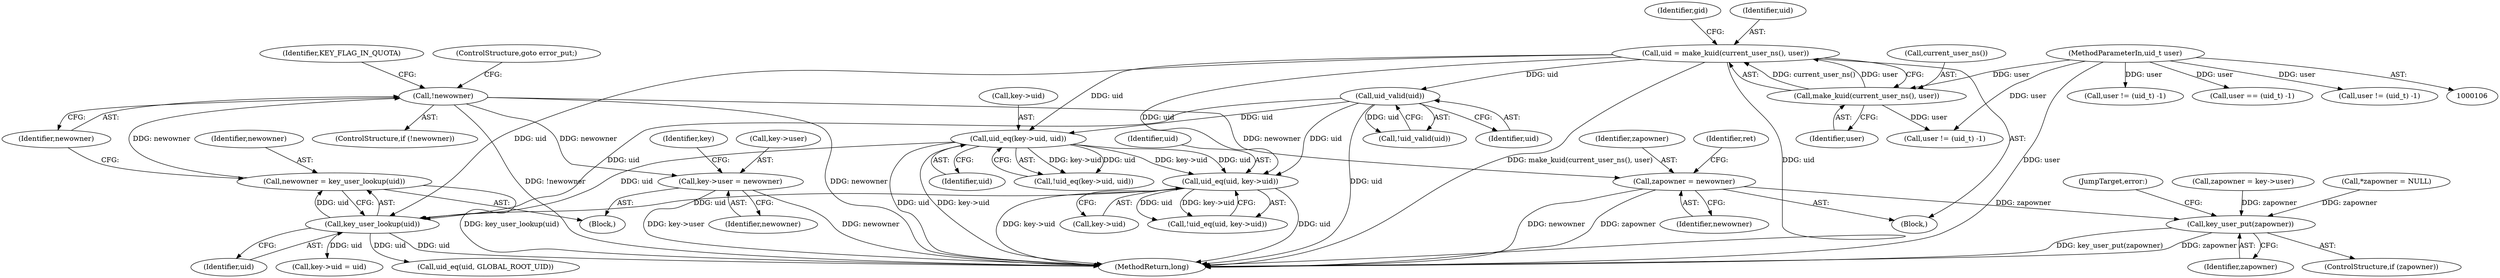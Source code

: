 digraph "0_linux_363b02dab09b3226f3bd1420dad9c72b79a42a76_8@pointer" {
"1000270" [label="(Call,!newowner)"];
"1000265" [label="(Call,newowner = key_user_lookup(uid))"];
"1000267" [label="(Call,key_user_lookup(uid))"];
"1000221" [label="(Call,uid_eq(key->uid, uid))"];
"1000121" [label="(Call,uid = make_kuid(current_user_ns(), user))"];
"1000123" [label="(Call,make_kuid(current_user_ns(), user))"];
"1000108" [label="(MethodParameterIn,uid_t user)"];
"1000144" [label="(Call,uid_valid(uid))"];
"1000255" [label="(Call,uid_eq(uid, key->uid))"];
"1000417" [label="(Call,key->user = newowner)"];
"1000463" [label="(Call,zapowner = newowner)"];
"1000452" [label="(Call,key_user_put(zapowner))"];
"1000268" [label="(Identifier,uid)"];
"1000454" [label="(JumpTarget,error:)"];
"1000269" [label="(ControlStructure,if (!newowner))"];
"1000272" [label="(ControlStructure,goto error_put;)"];
"1000422" [label="(Call,key->uid = uid)"];
"1000225" [label="(Identifier,uid)"];
"1000265" [label="(Call,newowner = key_user_lookup(uid))"];
"1000424" [label="(Identifier,key)"];
"1000257" [label="(Call,key->uid)"];
"1000127" [label="(Identifier,gid)"];
"1000122" [label="(Identifier,uid)"];
"1000271" [label="(Identifier,newowner)"];
"1000108" [label="(MethodParameterIn,uid_t user)"];
"1000465" [label="(Identifier,newowner)"];
"1000266" [label="(Identifier,newowner)"];
"1000214" [label="(Call,user != (uid_t) -1)"];
"1000256" [label="(Identifier,uid)"];
"1000125" [label="(Identifier,user)"];
"1000450" [label="(ControlStructure,if (zapowner))"];
"1000143" [label="(Call,!uid_valid(uid))"];
"1000275" [label="(Identifier,KEY_FLAG_IN_QUOTA)"];
"1000418" [label="(Call,key->user)"];
"1000254" [label="(Call,!uid_eq(uid, key->uid))"];
"1000464" [label="(Identifier,zapowner)"];
"1000471" [label="(MethodReturn,long)"];
"1000412" [label="(Call,zapowner = key->user)"];
"1000417" [label="(Call,key->user = newowner)"];
"1000121" [label="(Call,uid = make_kuid(current_user_ns(), user))"];
"1000110" [label="(Block,)"];
"1000270" [label="(Call,!newowner)"];
"1000260" [label="(Block,)"];
"1000164" [label="(Call,user == (uid_t) -1)"];
"1000222" [label="(Call,key->uid)"];
"1000113" [label="(Call,*zapowner = NULL)"];
"1000467" [label="(Identifier,ret)"];
"1000220" [label="(Call,!uid_eq(key->uid, uid))"];
"1000463" [label="(Call,zapowner = newowner)"];
"1000145" [label="(Identifier,uid)"];
"1000452" [label="(Call,key_user_put(zapowner))"];
"1000453" [label="(Identifier,zapowner)"];
"1000285" [label="(Call,uid_eq(uid, GLOBAL_ROOT_UID))"];
"1000221" [label="(Call,uid_eq(key->uid, uid))"];
"1000267" [label="(Call,key_user_lookup(uid))"];
"1000144" [label="(Call,uid_valid(uid))"];
"1000137" [label="(Call,user != (uid_t) -1)"];
"1000421" [label="(Identifier,newowner)"];
"1000123" [label="(Call,make_kuid(current_user_ns(), user))"];
"1000124" [label="(Call,current_user_ns())"];
"1000255" [label="(Call,uid_eq(uid, key->uid))"];
"1000248" [label="(Call,user != (uid_t) -1)"];
"1000270" -> "1000269"  [label="AST: "];
"1000270" -> "1000271"  [label="CFG: "];
"1000271" -> "1000270"  [label="AST: "];
"1000272" -> "1000270"  [label="CFG: "];
"1000275" -> "1000270"  [label="CFG: "];
"1000270" -> "1000471"  [label="DDG: !newowner"];
"1000270" -> "1000471"  [label="DDG: newowner"];
"1000265" -> "1000270"  [label="DDG: newowner"];
"1000270" -> "1000417"  [label="DDG: newowner"];
"1000270" -> "1000463"  [label="DDG: newowner"];
"1000265" -> "1000260"  [label="AST: "];
"1000265" -> "1000267"  [label="CFG: "];
"1000266" -> "1000265"  [label="AST: "];
"1000267" -> "1000265"  [label="AST: "];
"1000271" -> "1000265"  [label="CFG: "];
"1000265" -> "1000471"  [label="DDG: key_user_lookup(uid)"];
"1000267" -> "1000265"  [label="DDG: uid"];
"1000267" -> "1000268"  [label="CFG: "];
"1000268" -> "1000267"  [label="AST: "];
"1000267" -> "1000471"  [label="DDG: uid"];
"1000221" -> "1000267"  [label="DDG: uid"];
"1000255" -> "1000267"  [label="DDG: uid"];
"1000121" -> "1000267"  [label="DDG: uid"];
"1000144" -> "1000267"  [label="DDG: uid"];
"1000267" -> "1000285"  [label="DDG: uid"];
"1000267" -> "1000422"  [label="DDG: uid"];
"1000221" -> "1000220"  [label="AST: "];
"1000221" -> "1000225"  [label="CFG: "];
"1000222" -> "1000221"  [label="AST: "];
"1000225" -> "1000221"  [label="AST: "];
"1000220" -> "1000221"  [label="CFG: "];
"1000221" -> "1000471"  [label="DDG: uid"];
"1000221" -> "1000471"  [label="DDG: key->uid"];
"1000221" -> "1000220"  [label="DDG: key->uid"];
"1000221" -> "1000220"  [label="DDG: uid"];
"1000121" -> "1000221"  [label="DDG: uid"];
"1000144" -> "1000221"  [label="DDG: uid"];
"1000221" -> "1000255"  [label="DDG: uid"];
"1000221" -> "1000255"  [label="DDG: key->uid"];
"1000121" -> "1000110"  [label="AST: "];
"1000121" -> "1000123"  [label="CFG: "];
"1000122" -> "1000121"  [label="AST: "];
"1000123" -> "1000121"  [label="AST: "];
"1000127" -> "1000121"  [label="CFG: "];
"1000121" -> "1000471"  [label="DDG: make_kuid(current_user_ns(), user)"];
"1000121" -> "1000471"  [label="DDG: uid"];
"1000123" -> "1000121"  [label="DDG: current_user_ns()"];
"1000123" -> "1000121"  [label="DDG: user"];
"1000121" -> "1000144"  [label="DDG: uid"];
"1000121" -> "1000255"  [label="DDG: uid"];
"1000123" -> "1000125"  [label="CFG: "];
"1000124" -> "1000123"  [label="AST: "];
"1000125" -> "1000123"  [label="AST: "];
"1000108" -> "1000123"  [label="DDG: user"];
"1000123" -> "1000137"  [label="DDG: user"];
"1000108" -> "1000106"  [label="AST: "];
"1000108" -> "1000471"  [label="DDG: user"];
"1000108" -> "1000137"  [label="DDG: user"];
"1000108" -> "1000164"  [label="DDG: user"];
"1000108" -> "1000214"  [label="DDG: user"];
"1000108" -> "1000248"  [label="DDG: user"];
"1000144" -> "1000143"  [label="AST: "];
"1000144" -> "1000145"  [label="CFG: "];
"1000145" -> "1000144"  [label="AST: "];
"1000143" -> "1000144"  [label="CFG: "];
"1000144" -> "1000471"  [label="DDG: uid"];
"1000144" -> "1000143"  [label="DDG: uid"];
"1000144" -> "1000255"  [label="DDG: uid"];
"1000255" -> "1000254"  [label="AST: "];
"1000255" -> "1000257"  [label="CFG: "];
"1000256" -> "1000255"  [label="AST: "];
"1000257" -> "1000255"  [label="AST: "];
"1000254" -> "1000255"  [label="CFG: "];
"1000255" -> "1000471"  [label="DDG: key->uid"];
"1000255" -> "1000471"  [label="DDG: uid"];
"1000255" -> "1000254"  [label="DDG: uid"];
"1000255" -> "1000254"  [label="DDG: key->uid"];
"1000417" -> "1000260"  [label="AST: "];
"1000417" -> "1000421"  [label="CFG: "];
"1000418" -> "1000417"  [label="AST: "];
"1000421" -> "1000417"  [label="AST: "];
"1000424" -> "1000417"  [label="CFG: "];
"1000417" -> "1000471"  [label="DDG: key->user"];
"1000417" -> "1000471"  [label="DDG: newowner"];
"1000463" -> "1000110"  [label="AST: "];
"1000463" -> "1000465"  [label="CFG: "];
"1000464" -> "1000463"  [label="AST: "];
"1000465" -> "1000463"  [label="AST: "];
"1000467" -> "1000463"  [label="CFG: "];
"1000463" -> "1000471"  [label="DDG: newowner"];
"1000463" -> "1000471"  [label="DDG: zapowner"];
"1000463" -> "1000452"  [label="DDG: zapowner"];
"1000452" -> "1000450"  [label="AST: "];
"1000452" -> "1000453"  [label="CFG: "];
"1000453" -> "1000452"  [label="AST: "];
"1000454" -> "1000452"  [label="CFG: "];
"1000452" -> "1000471"  [label="DDG: key_user_put(zapowner)"];
"1000452" -> "1000471"  [label="DDG: zapowner"];
"1000113" -> "1000452"  [label="DDG: zapowner"];
"1000412" -> "1000452"  [label="DDG: zapowner"];
}
